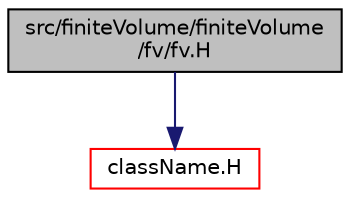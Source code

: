 digraph "src/finiteVolume/finiteVolume/fv/fv.H"
{
  bgcolor="transparent";
  edge [fontname="Helvetica",fontsize="10",labelfontname="Helvetica",labelfontsize="10"];
  node [fontname="Helvetica",fontsize="10",shape=record];
  Node1 [label="src/finiteVolume/finiteVolume\l/fv/fv.H",height=0.2,width=0.4,color="black", fillcolor="grey75", style="filled", fontcolor="black"];
  Node1 -> Node2 [color="midnightblue",fontsize="10",style="solid",fontname="Helvetica"];
  Node2 [label="className.H",height=0.2,width=0.4,color="red",URL="$a08046.html",tooltip="Macro definitions for declaring ClassName(), NamespaceName(), etc. "];
}
